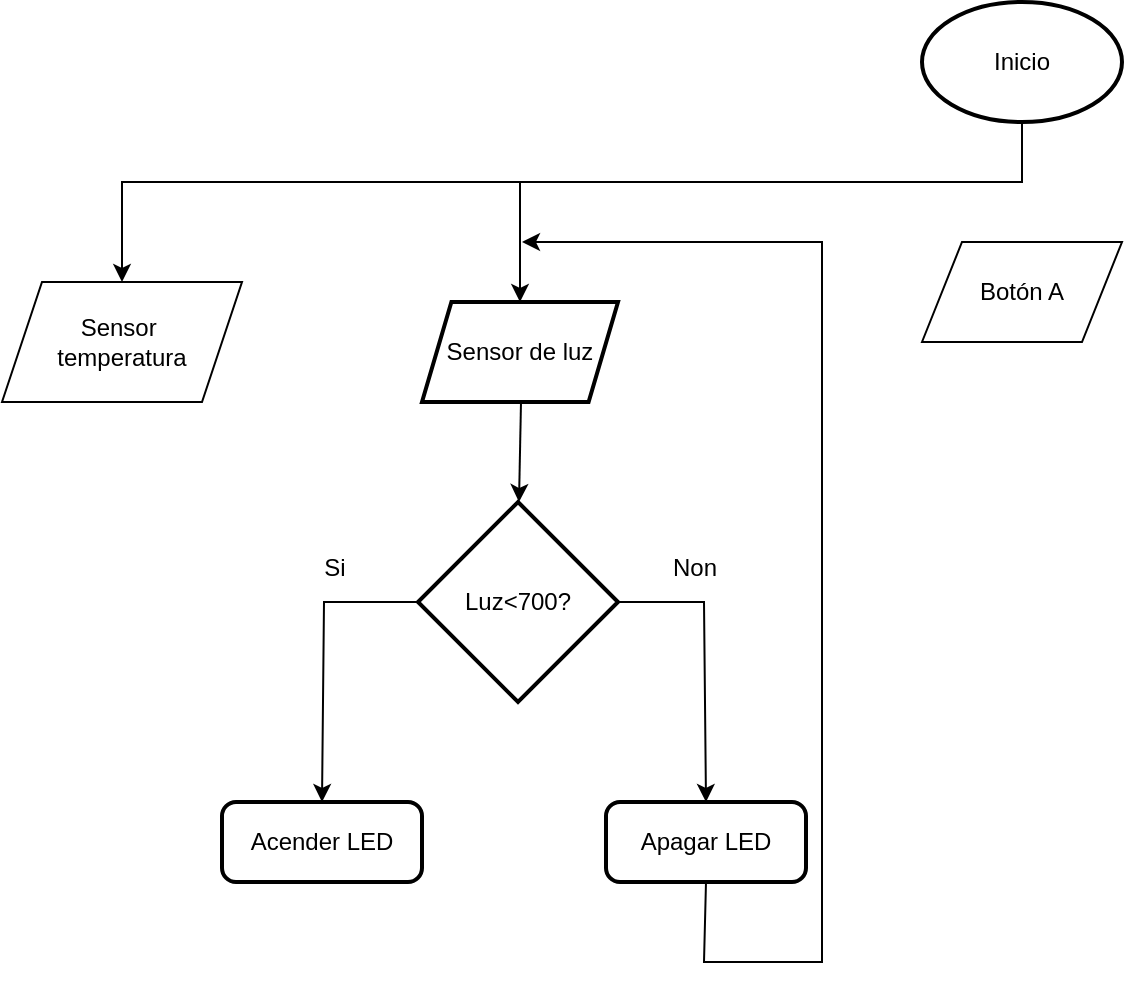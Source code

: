 <mxfile version="26.2.2">
  <diagram name="Páxina-1" id="eKV2w5ngbzJLP01wZJ-5">
    <mxGraphModel dx="1044" dy="599" grid="1" gridSize="10" guides="1" tooltips="1" connect="1" arrows="1" fold="1" page="1" pageScale="1" pageWidth="1654" pageHeight="1169" math="0" shadow="0">
      <root>
        <mxCell id="0" />
        <mxCell id="1" parent="0" />
        <mxCell id="9XiMu_L3y-hN_776-2DZ-1" value="Inicio" style="strokeWidth=2;html=1;shape=mxgraph.flowchart.start_1;whiteSpace=wrap;" parent="1" vertex="1">
          <mxGeometry x="510" y="30" width="100" height="60" as="geometry" />
        </mxCell>
        <mxCell id="9XiMu_L3y-hN_776-2DZ-2" value="Acender LED" style="rounded=1;whiteSpace=wrap;html=1;absoluteArcSize=1;arcSize=14;strokeWidth=2;" parent="1" vertex="1">
          <mxGeometry x="160" y="430" width="100" height="40" as="geometry" />
        </mxCell>
        <mxCell id="9XiMu_L3y-hN_776-2DZ-3" value="Luz&amp;lt;700?" style="strokeWidth=2;html=1;shape=mxgraph.flowchart.decision;whiteSpace=wrap;" parent="1" vertex="1">
          <mxGeometry x="258" y="280" width="100" height="100" as="geometry" />
        </mxCell>
        <mxCell id="9XiMu_L3y-hN_776-2DZ-5" value="Sensor de luz" style="shape=parallelogram;html=1;strokeWidth=2;perimeter=parallelogramPerimeter;whiteSpace=wrap;rounded=1;arcSize=0;size=0.15;" parent="1" vertex="1">
          <mxGeometry x="260" y="180" width="98" height="50" as="geometry" />
        </mxCell>
        <mxCell id="9XiMu_L3y-hN_776-2DZ-6" value="" style="endArrow=classic;html=1;rounded=0;exitX=1;exitY=0.5;exitDx=0;exitDy=0;exitPerimeter=0;entryX=0.5;entryY=0;entryDx=0;entryDy=0;" parent="1" source="9XiMu_L3y-hN_776-2DZ-3" target="9XiMu_L3y-hN_776-2DZ-12" edge="1">
          <mxGeometry width="50" height="50" relative="1" as="geometry">
            <mxPoint x="371" y="370" as="sourcePoint" />
            <mxPoint x="401" y="430" as="targetPoint" />
            <Array as="points">
              <mxPoint x="401" y="330" />
            </Array>
          </mxGeometry>
        </mxCell>
        <mxCell id="9XiMu_L3y-hN_776-2DZ-7" value="" style="endArrow=classic;html=1;rounded=0;exitX=0;exitY=0.5;exitDx=0;exitDy=0;exitPerimeter=0;entryX=0.5;entryY=0;entryDx=0;entryDy=0;" parent="1" source="9XiMu_L3y-hN_776-2DZ-3" target="9XiMu_L3y-hN_776-2DZ-2" edge="1">
          <mxGeometry width="50" height="50" relative="1" as="geometry">
            <mxPoint x="371" y="370" as="sourcePoint" />
            <mxPoint x="211" y="430" as="targetPoint" />
            <Array as="points">
              <mxPoint x="211" y="330" />
            </Array>
          </mxGeometry>
        </mxCell>
        <mxCell id="9XiMu_L3y-hN_776-2DZ-8" value="Si" style="text;html=1;align=center;verticalAlign=middle;resizable=0;points=[];autosize=1;strokeColor=none;fillColor=none;" parent="1" vertex="1">
          <mxGeometry x="201" y="298" width="30" height="30" as="geometry" />
        </mxCell>
        <mxCell id="9XiMu_L3y-hN_776-2DZ-9" value="Non" style="text;html=1;align=center;verticalAlign=middle;resizable=0;points=[];autosize=1;strokeColor=none;fillColor=none;" parent="1" vertex="1">
          <mxGeometry x="371" y="298" width="50" height="30" as="geometry" />
        </mxCell>
        <mxCell id="9XiMu_L3y-hN_776-2DZ-10" value="" style="endArrow=classic;html=1;rounded=0;exitX=0.5;exitY=1;exitDx=0;exitDy=0;exitPerimeter=0;entryX=0.5;entryY=0;entryDx=0;entryDy=0;" parent="1" source="9XiMu_L3y-hN_776-2DZ-1" target="9XiMu_L3y-hN_776-2DZ-5" edge="1">
          <mxGeometry width="50" height="50" relative="1" as="geometry">
            <mxPoint x="352" y="370" as="sourcePoint" />
            <mxPoint x="289.333" y="180" as="targetPoint" />
            <Array as="points">
              <mxPoint x="560" y="120" />
              <mxPoint x="440" y="120" />
              <mxPoint x="309" y="120" />
            </Array>
          </mxGeometry>
        </mxCell>
        <mxCell id="9XiMu_L3y-hN_776-2DZ-11" value="" style="endArrow=classic;html=1;rounded=0;exitX=0.5;exitY=1;exitDx=0;exitDy=0;entryX=0.5;entryY=0;entryDx=0;entryDy=0;entryPerimeter=0;" parent="1" edge="1">
          <mxGeometry width="50" height="50" relative="1" as="geometry">
            <mxPoint x="309.5" y="230" as="sourcePoint" />
            <mxPoint x="308.5" y="280" as="targetPoint" />
          </mxGeometry>
        </mxCell>
        <mxCell id="9XiMu_L3y-hN_776-2DZ-12" value="Apagar LED" style="rounded=1;whiteSpace=wrap;html=1;absoluteArcSize=1;arcSize=14;strokeWidth=2;" parent="1" vertex="1">
          <mxGeometry x="352" y="430" width="100" height="40" as="geometry" />
        </mxCell>
        <mxCell id="9XiMu_L3y-hN_776-2DZ-13" value="" style="endArrow=classic;html=1;rounded=0;exitX=0.5;exitY=1;exitDx=0;exitDy=0;" parent="1" source="9XiMu_L3y-hN_776-2DZ-12" edge="1">
          <mxGeometry width="50" height="50" relative="1" as="geometry">
            <mxPoint x="341" y="370" as="sourcePoint" />
            <mxPoint x="310" y="150" as="targetPoint" />
            <Array as="points">
              <mxPoint x="401" y="510" />
              <mxPoint x="460" y="510" />
              <mxPoint x="460" y="330" />
              <mxPoint x="460" y="150" />
            </Array>
          </mxGeometry>
        </mxCell>
        <mxCell id="9XiMu_L3y-hN_776-2DZ-14" value="Sensor&amp;nbsp;&lt;div&gt;temperatura&lt;/div&gt;" style="shape=parallelogram;perimeter=parallelogramPerimeter;whiteSpace=wrap;html=1;fixedSize=1;" parent="1" vertex="1">
          <mxGeometry x="50" y="170" width="120" height="60" as="geometry" />
        </mxCell>
        <mxCell id="9XiMu_L3y-hN_776-2DZ-15" value="" style="endArrow=classic;html=1;rounded=0;entryX=0.5;entryY=0;entryDx=0;entryDy=0;" parent="1" target="9XiMu_L3y-hN_776-2DZ-14" edge="1">
          <mxGeometry width="50" height="50" relative="1" as="geometry">
            <mxPoint x="310" y="120" as="sourcePoint" />
            <mxPoint x="120" y="120" as="targetPoint" />
            <Array as="points">
              <mxPoint x="110" y="120" />
            </Array>
          </mxGeometry>
        </mxCell>
        <mxCell id="9XiMu_L3y-hN_776-2DZ-16" value="Botón A" style="shape=parallelogram;perimeter=parallelogramPerimeter;whiteSpace=wrap;html=1;fixedSize=1;" parent="1" vertex="1">
          <mxGeometry x="510" y="150" width="100" height="50" as="geometry" />
        </mxCell>
      </root>
    </mxGraphModel>
  </diagram>
</mxfile>
